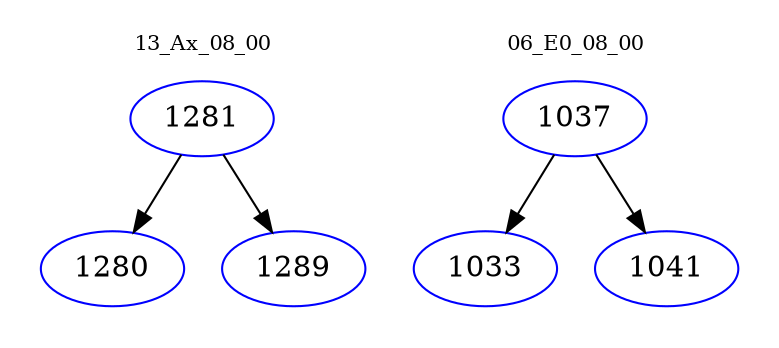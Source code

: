 digraph{
subgraph cluster_0 {
color = white
label = "13_Ax_08_00";
fontsize=10;
T0_1281 [label="1281", color="blue"]
T0_1281 -> T0_1280 [color="black"]
T0_1280 [label="1280", color="blue"]
T0_1281 -> T0_1289 [color="black"]
T0_1289 [label="1289", color="blue"]
}
subgraph cluster_1 {
color = white
label = "06_E0_08_00";
fontsize=10;
T1_1037 [label="1037", color="blue"]
T1_1037 -> T1_1033 [color="black"]
T1_1033 [label="1033", color="blue"]
T1_1037 -> T1_1041 [color="black"]
T1_1041 [label="1041", color="blue"]
}
}
